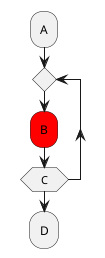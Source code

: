 {
  "sha1": "1qt05y59sw57yhmc2u4r22qe2nnqodz",
  "insertion": {
    "when": "2024-05-30T20:48:19.762Z",
    "url": "https://forum.plantuml.net/10676/repeat-plus-colour",
    "user": "plantuml@gmail.com"
  }
}
@startuml
:A;
repeat
#RED:B;
repeat while (C)
:D;
@enduml
